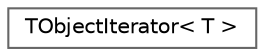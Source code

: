 digraph "Graphical Class Hierarchy"
{
 // INTERACTIVE_SVG=YES
 // LATEX_PDF_SIZE
  bgcolor="transparent";
  edge [fontname=Helvetica,fontsize=10,labelfontname=Helvetica,labelfontsize=10];
  node [fontname=Helvetica,fontsize=10,shape=box,height=0.2,width=0.4];
  rankdir="LR";
  Node0 [id="Node000000",label="TObjectIterator\< T \>",height=0.2,width=0.4,color="grey40", fillcolor="white", style="filled",URL="$d3/d7e/classTObjectIterator.html",tooltip="Class for iterating through all objects which inherit from a specified base class."];
}
